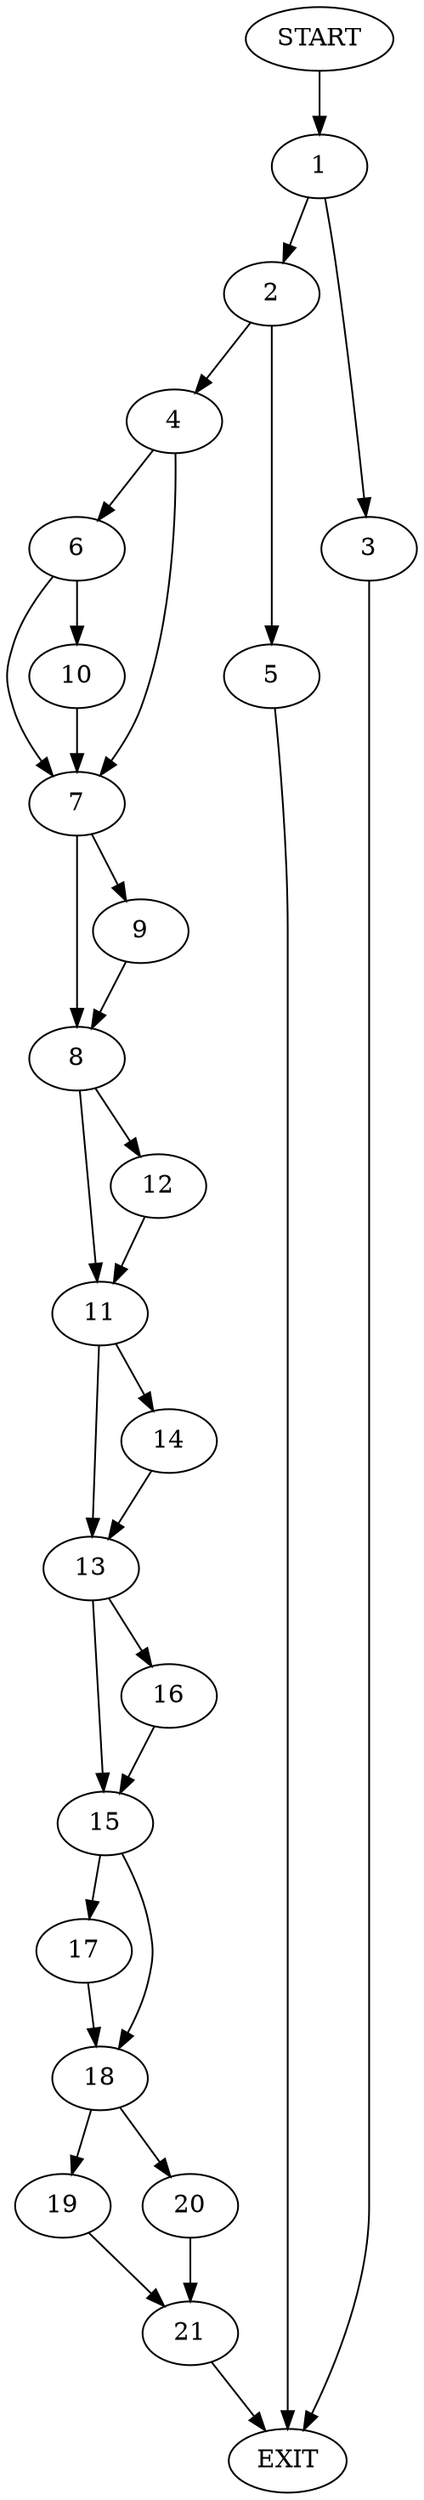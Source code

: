 digraph {
0 [label="START"]
22 [label="EXIT"]
0 -> 1
1 -> 2
1 -> 3
2 -> 4
2 -> 5
3 -> 22
5 -> 22
4 -> 6
4 -> 7
7 -> 8
7 -> 9
6 -> 10
6 -> 7
10 -> 7
8 -> 11
8 -> 12
9 -> 8
11 -> 13
11 -> 14
12 -> 11
14 -> 13
13 -> 15
13 -> 16
16 -> 15
15 -> 17
15 -> 18
17 -> 18
18 -> 19
18 -> 20
19 -> 21
20 -> 21
21 -> 22
}
